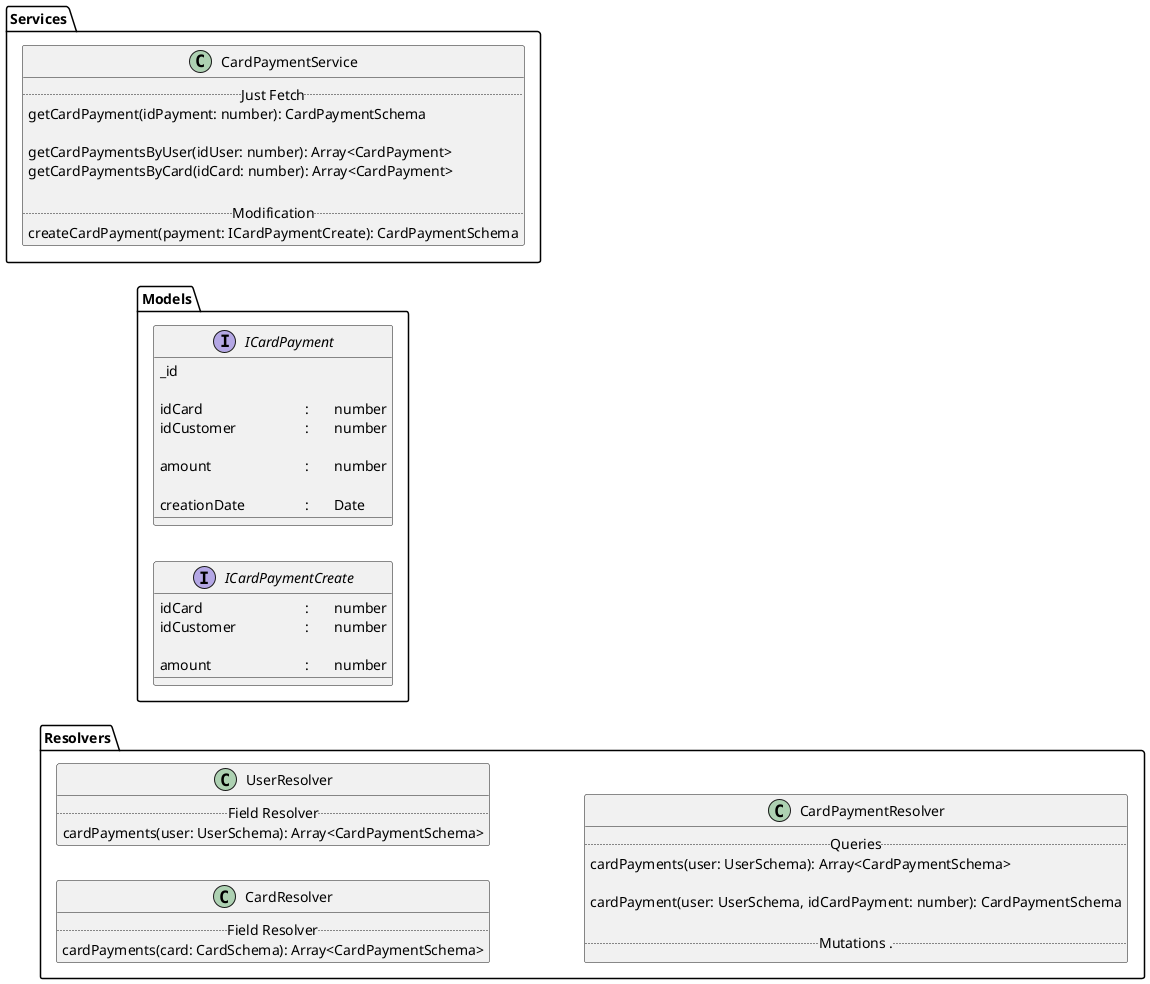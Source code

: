 @startuml

left to right direction

folder Models {
	interface ICardPayment {
		_id

		idCard				:	number
		idCustomer			:	number

		amount				:	number

		creationDate			:	Date
	}

	interface ICardPaymentCreate {
		idCard				:	number
		idCustomer			:	number

		amount				:	number
	}
}

folder Resolvers {

	class CardResolver {
		.. Field Resolver ..
		cardPayments(card: CardSchema): Array<CardPaymentSchema>
	}

	class UserResolver {
		.. Field Resolver ..
		cardPayments(user: UserSchema): Array<CardPaymentSchema>
	}

	class CardPaymentResolver {
		.. Queries ..
		cardPayments(user: UserSchema): Array<CardPaymentSchema>

		cardPayment(user: UserSchema, idCardPayment: number): CardPaymentSchema

		.. Mutations ...
	}
}

folder Services {

	class CardPaymentService {
		.. Just Fetch ..
		getCardPayment(idPayment: number): CardPaymentSchema

		getCardPaymentsByUser(idUser: number): Array<CardPayment>
		getCardPaymentsByCard(idCard: number): Array<CardPayment>

		.. Modification ..
		createCardPayment(payment: ICardPaymentCreate): CardPaymentSchema
	}
}

@enduml